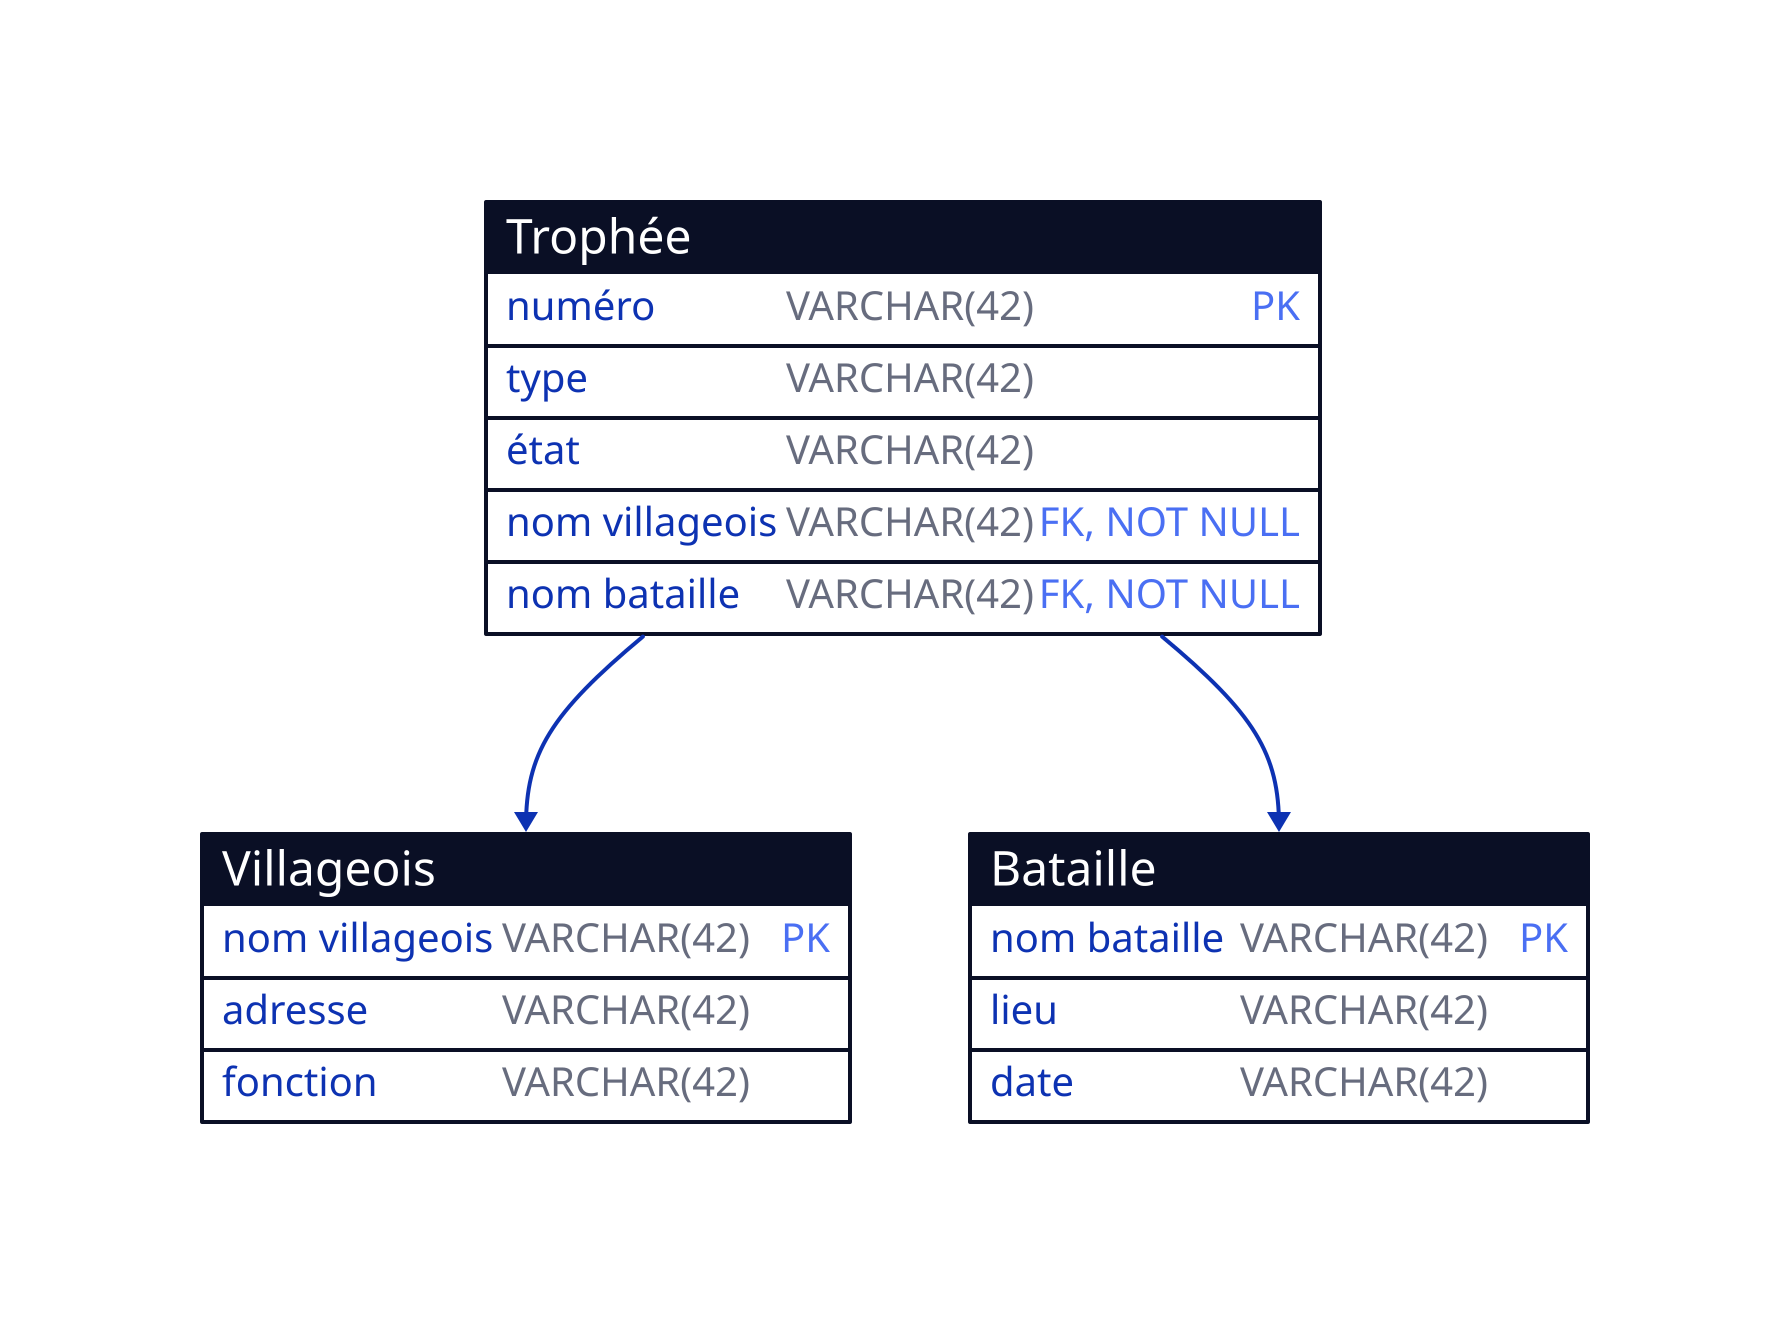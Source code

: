 "Bataille": { shape: sql_table
  "nom bataille": VARCHAR(42) {constraint: PK}
  "lieu":         VARCHAR(42) 
  "date":         VARCHAR(42) 
}

"Trophée": { shape: sql_table
  "numéro":         VARCHAR(42) {constraint: PK}
  "type":           VARCHAR(42) 
  "état":           VARCHAR(42) 
  "nom villageois": VARCHAR(42) {constraint: [FK; NOT NULL]}
  "nom bataille":   VARCHAR(42) {constraint: [FK; NOT NULL]}
}

"Villageois": { shape: sql_table
  "nom villageois": VARCHAR(42) {constraint: PK}
  "adresse":        VARCHAR(42) 
  "fonction":       VARCHAR(42) 
}

"Trophée"."nom villageois" -> "Villageois"."nom villageois"
"Trophée"."nom bataille" -> "Bataille"."nom bataille"
